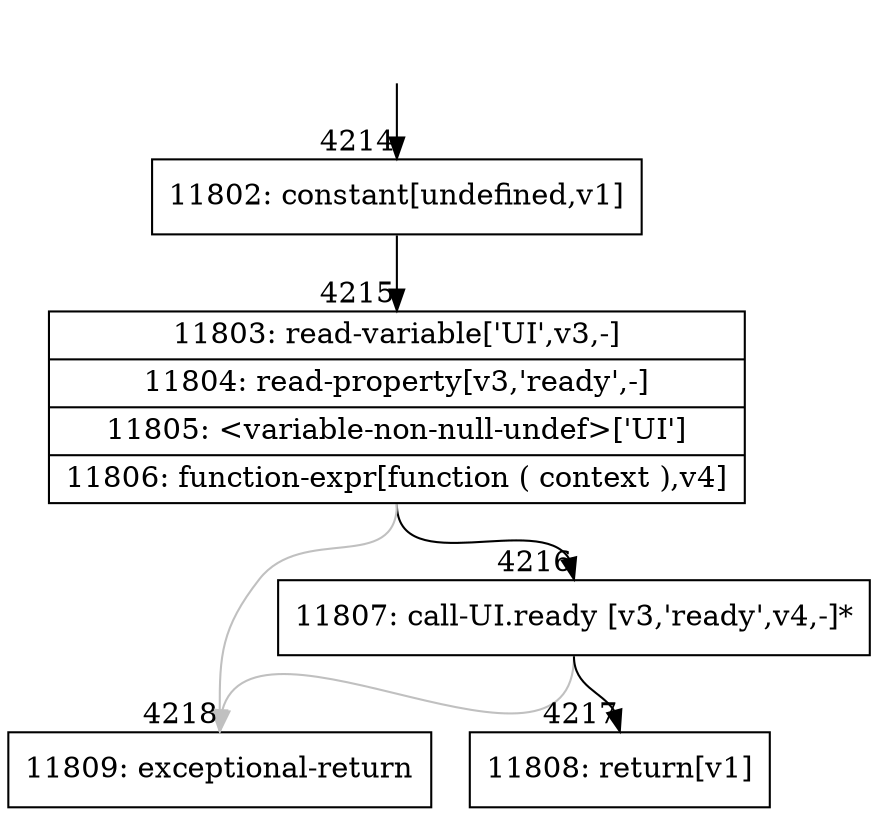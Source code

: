 digraph {
rankdir="TD"
BB_entry309[shape=none,label=""];
BB_entry309 -> BB4214 [tailport=s, headport=n, headlabel="    4214"]
BB4214 [shape=record label="{11802: constant[undefined,v1]}" ] 
BB4214 -> BB4215 [tailport=s, headport=n, headlabel="      4215"]
BB4215 [shape=record label="{11803: read-variable['UI',v3,-]|11804: read-property[v3,'ready',-]|11805: \<variable-non-null-undef\>['UI']|11806: function-expr[function ( context ),v4]}" ] 
BB4215 -> BB4216 [tailport=s, headport=n, headlabel="      4216"]
BB4215 -> BB4218 [tailport=s, headport=n, color=gray, headlabel="      4218"]
BB4216 [shape=record label="{11807: call-UI.ready [v3,'ready',v4,-]*}" ] 
BB4216 -> BB4217 [tailport=s, headport=n, headlabel="      4217"]
BB4216 -> BB4218 [tailport=s, headport=n, color=gray]
BB4217 [shape=record label="{11808: return[v1]}" ] 
BB4218 [shape=record label="{11809: exceptional-return}" ] 
//#$~ 3219
}
